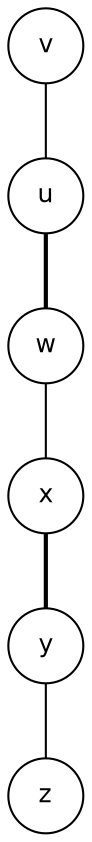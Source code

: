 graph G {
    node [shape=circle, fontname=Helvetica, fontsize=12];
    u [pos="0.5,0!"];
    v [pos="-0.5,1!"];
    w [pos="1,1!"]
    x [pos="1.5,2!"];
    y [pos="1,3!"];
    z [pos="1.5,4!"];
    v -- u;
    u -- w [style=bold];
    w -- x;
    x -- y [style=bold];
    y -- z;
}

